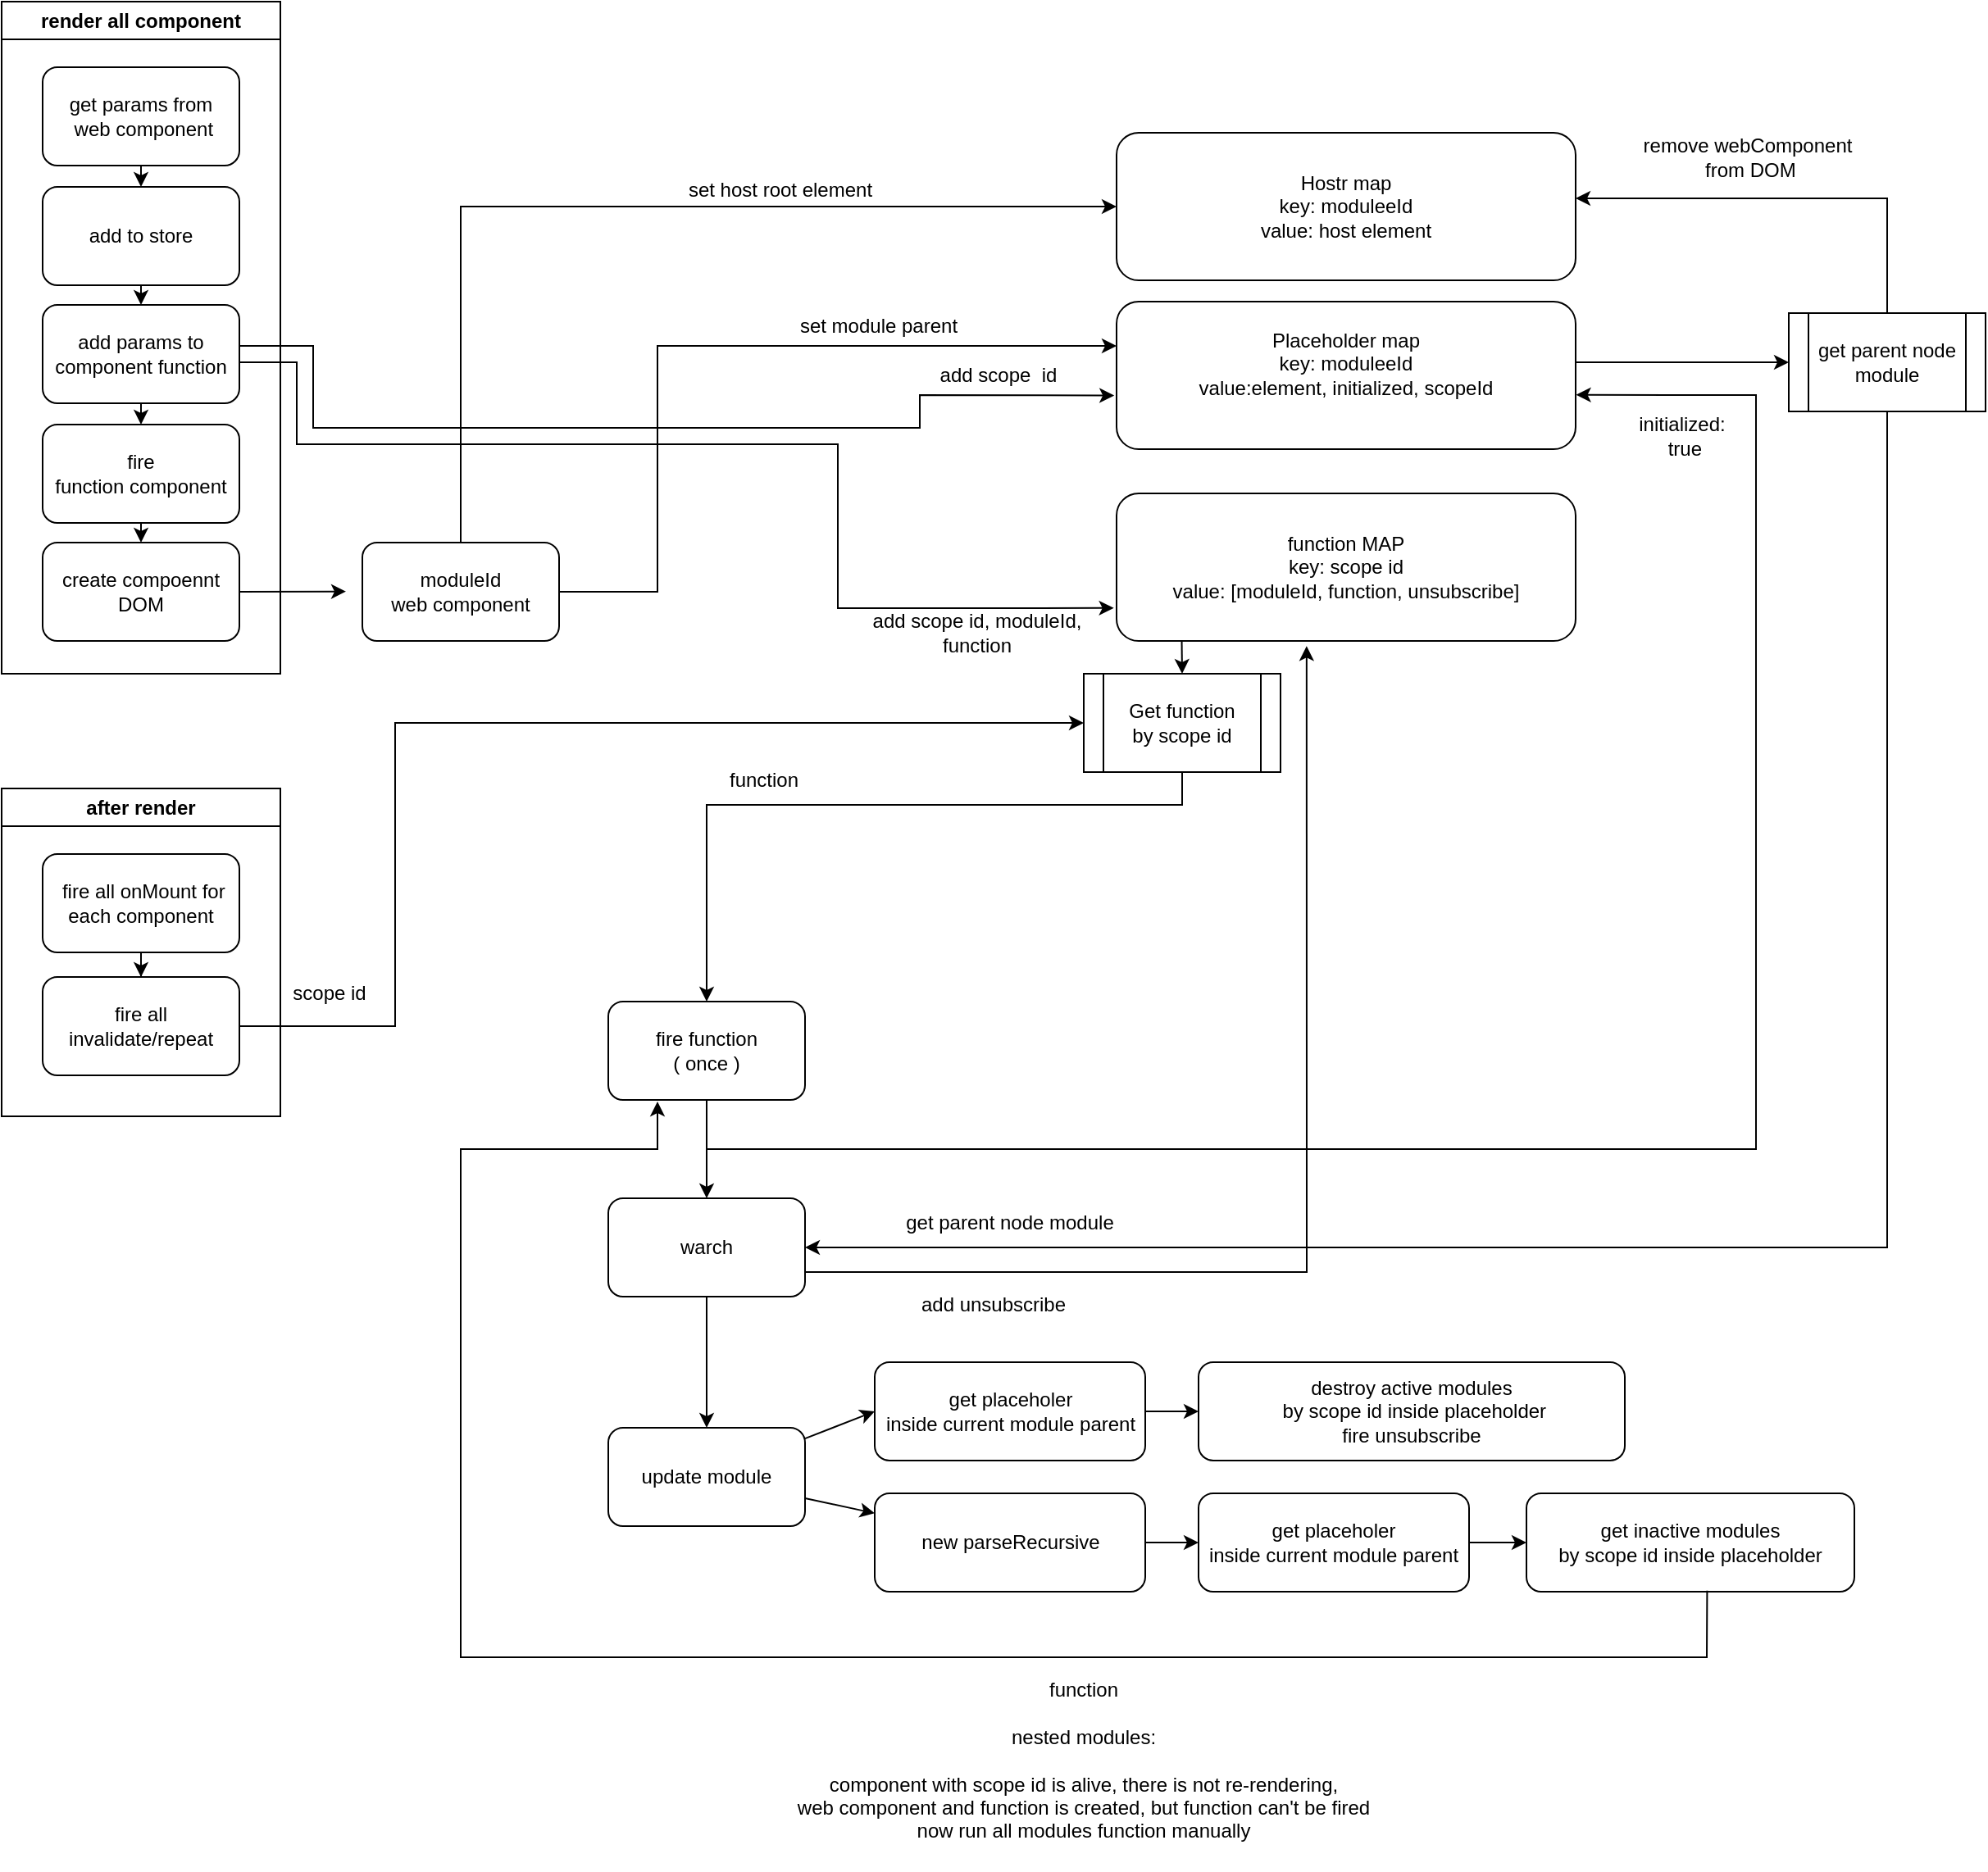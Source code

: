 <mxfile version="24.8.9">
  <diagram name="Pagina-1" id="qH400VaUI28IaRw0yufV">
    <mxGraphModel dx="1912" dy="2220" grid="1" gridSize="10" guides="1" tooltips="1" connect="1" arrows="1" fold="1" page="1" pageScale="1" pageWidth="827" pageHeight="1169" math="0" shadow="0">
      <root>
        <mxCell id="0" />
        <mxCell id="1" parent="0" />
        <mxCell id="IxUysssnscQLBJLIEWpD-43" style="edgeStyle=none;rounded=0;orthogonalLoop=1;jettySize=auto;html=1;exitX=1;exitY=0.5;exitDx=0;exitDy=0;" parent="1" source="IxUysssnscQLBJLIEWpD-3" edge="1">
          <mxGeometry relative="1" as="geometry">
            <mxPoint x="210" y="-770.167" as="targetPoint" />
          </mxGeometry>
        </mxCell>
        <mxCell id="IxUysssnscQLBJLIEWpD-42" style="edgeStyle=none;rounded=0;orthogonalLoop=1;jettySize=auto;html=1;exitX=1;exitY=0.5;exitDx=0;exitDy=0;entryX=0;entryY=0.5;entryDx=0;entryDy=0;" parent="1" source="IxUysssnscQLBJLIEWpD-5" target="dWdVMy-THKyydWac4GnX-4" edge="1">
          <mxGeometry relative="1" as="geometry">
            <mxPoint x="240" y="-490" as="targetPoint" />
            <Array as="points">
              <mxPoint x="240" y="-505" />
              <mxPoint x="240" y="-690" />
            </Array>
          </mxGeometry>
        </mxCell>
        <mxCell id="i5CTjV9p0DS1qUQOG7ZD-12" style="edgeStyle=orthogonalEdgeStyle;rounded=0;orthogonalLoop=1;jettySize=auto;html=1;entryX=0;entryY=0.5;entryDx=0;entryDy=0;" edge="1" parent="1" source="IxUysssnscQLBJLIEWpD-27" target="i5CTjV9p0DS1qUQOG7ZD-6">
          <mxGeometry relative="1" as="geometry">
            <Array as="points">
              <mxPoint x="990" y="-910" />
              <mxPoint x="990" y="-910" />
            </Array>
          </mxGeometry>
        </mxCell>
        <mxCell id="IxUysssnscQLBJLIEWpD-27" value="Placeholder map&lt;br&gt;key: moduleeId&lt;br&gt;&lt;div&gt;value:element,&amp;nbsp;&lt;span style=&quot;background-color: initial;&quot;&gt;initialized,&amp;nbsp;&lt;/span&gt;&lt;span style=&quot;background-color: initial;&quot;&gt;scopeId&lt;/span&gt;&lt;/div&gt;&lt;div&gt;&amp;nbsp;&lt;/div&gt;" style="rounded=1;whiteSpace=wrap;html=1;" parent="1" vertex="1">
          <mxGeometry x="680" y="-947" width="280" height="90" as="geometry" />
        </mxCell>
        <mxCell id="IxUysssnscQLBJLIEWpD-28" value="function MAP&lt;div&gt;key: scope id&lt;br&gt;&lt;div&gt;value: [moduleId, function, unsubscribe]&lt;/div&gt;&lt;/div&gt;" style="rounded=1;whiteSpace=wrap;html=1;" parent="1" vertex="1">
          <mxGeometry x="680" y="-830" width="280" height="90" as="geometry" />
        </mxCell>
        <mxCell id="i5CTjV9p0DS1qUQOG7ZD-2" style="edgeStyle=orthogonalEdgeStyle;rounded=0;orthogonalLoop=1;jettySize=auto;html=1;entryX=0;entryY=0.5;entryDx=0;entryDy=0;" edge="1" parent="1" source="IxUysssnscQLBJLIEWpD-30" target="i5CTjV9p0DS1qUQOG7ZD-1">
          <mxGeometry relative="1" as="geometry">
            <Array as="points">
              <mxPoint x="280" y="-1005" />
            </Array>
          </mxGeometry>
        </mxCell>
        <mxCell id="IxUysssnscQLBJLIEWpD-30" value="&lt;div&gt;moduleId&lt;/div&gt;&lt;div&gt;web component&lt;/div&gt;" style="rounded=1;whiteSpace=wrap;html=1;" parent="1" vertex="1">
          <mxGeometry x="220" y="-800" width="120" height="60" as="geometry" />
        </mxCell>
        <mxCell id="IxUysssnscQLBJLIEWpD-33" value="" style="endArrow=classic;html=1;rounded=0;exitX=1;exitY=0.5;exitDx=0;exitDy=0;" parent="1" source="IxUysssnscQLBJLIEWpD-30" edge="1">
          <mxGeometry width="50" height="50" relative="1" as="geometry">
            <mxPoint x="460" y="-820" as="sourcePoint" />
            <mxPoint x="680" y="-920" as="targetPoint" />
            <Array as="points">
              <mxPoint x="400" y="-770" />
              <mxPoint x="400" y="-920" />
            </Array>
          </mxGeometry>
        </mxCell>
        <mxCell id="IxUysssnscQLBJLIEWpD-34" value="set module parent" style="text;html=1;align=center;verticalAlign=middle;whiteSpace=wrap;rounded=0;" parent="1" vertex="1">
          <mxGeometry x="460" y="-947" width="150" height="30" as="geometry" />
        </mxCell>
        <mxCell id="IxUysssnscQLBJLIEWpD-36" value="" style="endArrow=classic;html=1;rounded=0;exitX=1;exitY=0.417;exitDx=0;exitDy=0;exitPerimeter=0;entryX=0.974;entryY=0.908;entryDx=0;entryDy=0;entryPerimeter=0;" parent="1" source="IxUysssnscQLBJLIEWpD-1" edge="1" target="IxUysssnscQLBJLIEWpD-37">
          <mxGeometry width="50" height="50" relative="1" as="geometry">
            <mxPoint x="190" y="-920" as="sourcePoint" />
            <mxPoint x="670" y="-890" as="targetPoint" />
            <Array as="points">
              <mxPoint x="190" y="-920" />
              <mxPoint x="190" y="-870" />
              <mxPoint x="560" y="-870" />
              <mxPoint x="560" y="-890" />
            </Array>
          </mxGeometry>
        </mxCell>
        <mxCell id="IxUysssnscQLBJLIEWpD-37" value="add scope&amp;nbsp; id" style="text;html=1;align=center;verticalAlign=middle;whiteSpace=wrap;rounded=0;" parent="1" vertex="1">
          <mxGeometry x="532.5" y="-917" width="150" height="30" as="geometry" />
        </mxCell>
        <mxCell id="IxUysssnscQLBJLIEWpD-39" value="" style="endArrow=classic;html=1;rounded=0;exitX=0.998;exitY=0.583;exitDx=0;exitDy=0;exitPerimeter=0;entryX=-0.006;entryY=0.777;entryDx=0;entryDy=0;entryPerimeter=0;" parent="1" source="IxUysssnscQLBJLIEWpD-1" edge="1" target="IxUysssnscQLBJLIEWpD-28">
          <mxGeometry width="50" height="50" relative="1" as="geometry">
            <mxPoint x="160" y="-910" as="sourcePoint" />
            <mxPoint x="670" y="-760" as="targetPoint" />
            <Array as="points">
              <mxPoint x="180" y="-910" />
              <mxPoint x="180" y="-860" />
              <mxPoint x="510" y="-860" />
              <mxPoint x="510" y="-760" />
            </Array>
          </mxGeometry>
        </mxCell>
        <mxCell id="IxUysssnscQLBJLIEWpD-40" value="add scope id, moduleId, function" style="text;html=1;align=center;verticalAlign=middle;whiteSpace=wrap;rounded=0;" parent="1" vertex="1">
          <mxGeometry x="520" y="-760" width="150" height="30" as="geometry" />
        </mxCell>
        <mxCell id="IxUysssnscQLBJLIEWpD-44" value="scope id" style="text;html=1;align=center;verticalAlign=middle;whiteSpace=wrap;rounded=0;" parent="1" vertex="1">
          <mxGeometry x="170" y="-540" width="60" height="30" as="geometry" />
        </mxCell>
        <mxCell id="IxUysssnscQLBJLIEWpD-48" value="function" style="text;html=1;align=center;verticalAlign=middle;whiteSpace=wrap;rounded=0;" parent="1" vertex="1">
          <mxGeometry x="390" y="-670" width="150" height="30" as="geometry" />
        </mxCell>
        <mxCell id="IxUysssnscQLBJLIEWpD-61" style="edgeStyle=none;rounded=0;orthogonalLoop=1;jettySize=auto;html=1;exitX=0.5;exitY=1;exitDx=0;exitDy=0;entryX=0.5;entryY=0;entryDx=0;entryDy=0;" parent="1" source="IxUysssnscQLBJLIEWpD-50" target="IxUysssnscQLBJLIEWpD-60" edge="1">
          <mxGeometry relative="1" as="geometry" />
        </mxCell>
        <mxCell id="IxUysssnscQLBJLIEWpD-50" value="fire function&lt;div&gt;( once )&lt;/div&gt;" style="rounded=1;whiteSpace=wrap;html=1;" parent="1" vertex="1">
          <mxGeometry x="370" y="-520" width="120" height="60" as="geometry" />
        </mxCell>
        <mxCell id="IxUysssnscQLBJLIEWpD-54" value="" style="endArrow=classic;html=1;rounded=0;entryX=1.001;entryY=0.632;entryDx=0;entryDy=0;entryPerimeter=0;" parent="1" edge="1" target="IxUysssnscQLBJLIEWpD-27">
          <mxGeometry width="50" height="50" relative="1" as="geometry">
            <mxPoint x="430" y="-430" as="sourcePoint" />
            <mxPoint x="970" y="-890" as="targetPoint" />
            <Array as="points">
              <mxPoint x="720" y="-430" />
              <mxPoint x="1070" y="-430" />
              <mxPoint x="1070" y="-890" />
            </Array>
          </mxGeometry>
        </mxCell>
        <mxCell id="IxUysssnscQLBJLIEWpD-55" value="initialized:&lt;div&gt;&amp;nbsp;true&lt;/div&gt;" style="text;html=1;align=center;verticalAlign=middle;whiteSpace=wrap;rounded=0;" parent="1" vertex="1">
          <mxGeometry x="950" y="-880" width="150" height="30" as="geometry" />
        </mxCell>
        <mxCell id="IxUysssnscQLBJLIEWpD-56" value="" style="endArrow=classic;html=1;rounded=0;entryX=0.414;entryY=1.035;entryDx=0;entryDy=0;entryPerimeter=0;exitX=1;exitY=0.75;exitDx=0;exitDy=0;" parent="1" source="IxUysssnscQLBJLIEWpD-60" target="IxUysssnscQLBJLIEWpD-28" edge="1">
          <mxGeometry width="50" height="50" relative="1" as="geometry">
            <mxPoint x="570" y="-750" as="sourcePoint" />
            <mxPoint x="620" y="-800" as="targetPoint" />
            <Array as="points">
              <mxPoint x="796" y="-355" />
            </Array>
          </mxGeometry>
        </mxCell>
        <mxCell id="IxUysssnscQLBJLIEWpD-57" value="add unsubscribe" style="text;html=1;align=center;verticalAlign=middle;whiteSpace=wrap;rounded=0;" parent="1" vertex="1">
          <mxGeometry x="530" y="-350" width="150" height="30" as="geometry" />
        </mxCell>
        <mxCell id="IxUysssnscQLBJLIEWpD-62" style="edgeStyle=none;rounded=0;orthogonalLoop=1;jettySize=auto;html=1;entryX=0.5;entryY=0;entryDx=0;entryDy=0;" parent="1" source="IxUysssnscQLBJLIEWpD-60" target="IxUysssnscQLBJLIEWpD-67" edge="1">
          <mxGeometry relative="1" as="geometry">
            <mxPoint x="430" y="-290" as="targetPoint" />
          </mxGeometry>
        </mxCell>
        <mxCell id="IxUysssnscQLBJLIEWpD-60" value="warch" style="rounded=1;whiteSpace=wrap;html=1;" parent="1" vertex="1">
          <mxGeometry x="370" y="-400" width="120" height="60" as="geometry" />
        </mxCell>
        <mxCell id="IxUysssnscQLBJLIEWpD-63" value="" style="endArrow=classic;html=1;rounded=0;entryX=1;entryY=0.5;entryDx=0;entryDy=0;exitX=0.5;exitY=1;exitDx=0;exitDy=0;" parent="1" source="i5CTjV9p0DS1qUQOG7ZD-6" target="IxUysssnscQLBJLIEWpD-60" edge="1">
          <mxGeometry width="50" height="50" relative="1" as="geometry">
            <mxPoint x="630" y="-630" as="sourcePoint" />
            <mxPoint x="680" y="-680" as="targetPoint" />
            <Array as="points">
              <mxPoint x="1150" y="-780" />
              <mxPoint x="1150" y="-370" />
            </Array>
          </mxGeometry>
        </mxCell>
        <mxCell id="IxUysssnscQLBJLIEWpD-89" style="edgeStyle=none;rounded=0;orthogonalLoop=1;jettySize=auto;html=1;entryX=0;entryY=0.5;entryDx=0;entryDy=0;" parent="1" source="IxUysssnscQLBJLIEWpD-67" target="IxUysssnscQLBJLIEWpD-86" edge="1">
          <mxGeometry relative="1" as="geometry" />
        </mxCell>
        <mxCell id="IxUysssnscQLBJLIEWpD-108" style="edgeStyle=none;rounded=0;orthogonalLoop=1;jettySize=auto;html=1;" parent="1" source="IxUysssnscQLBJLIEWpD-67" target="IxUysssnscQLBJLIEWpD-106" edge="1">
          <mxGeometry relative="1" as="geometry" />
        </mxCell>
        <mxCell id="IxUysssnscQLBJLIEWpD-67" value="&lt;div&gt;update module&lt;/div&gt;" style="rounded=1;whiteSpace=wrap;html=1;" parent="1" vertex="1">
          <mxGeometry x="370" y="-260" width="120" height="60" as="geometry" />
        </mxCell>
        <mxCell id="IxUysssnscQLBJLIEWpD-69" value="get parent node module" style="text;html=1;align=center;verticalAlign=middle;whiteSpace=wrap;rounded=0;" parent="1" vertex="1">
          <mxGeometry x="520" y="-400" width="190" height="30" as="geometry" />
        </mxCell>
        <mxCell id="IxUysssnscQLBJLIEWpD-88" style="edgeStyle=none;rounded=0;orthogonalLoop=1;jettySize=auto;html=1;entryX=0;entryY=0.5;entryDx=0;entryDy=0;" parent="1" source="IxUysssnscQLBJLIEWpD-86" target="IxUysssnscQLBJLIEWpD-87" edge="1">
          <mxGeometry relative="1" as="geometry" />
        </mxCell>
        <mxCell id="IxUysssnscQLBJLIEWpD-86" value="&lt;div&gt;get placeholer&lt;/div&gt;&lt;div&gt;inside current&amp;nbsp;&lt;span style=&quot;background-color: initial;&quot;&gt;module parent&lt;/span&gt;&lt;/div&gt;" style="rounded=1;whiteSpace=wrap;html=1;" parent="1" vertex="1">
          <mxGeometry x="532.5" y="-300" width="165" height="60" as="geometry" />
        </mxCell>
        <mxCell id="IxUysssnscQLBJLIEWpD-87" value="&lt;div&gt;destroy active modules&lt;/div&gt;&lt;div&gt;&amp;nbsp;&lt;span style=&quot;background-color: initial;&quot;&gt;by scope id inside placeholder&lt;/span&gt;&lt;/div&gt;&lt;div&gt;fire unsubscribe&lt;/div&gt;" style="rounded=1;whiteSpace=wrap;html=1;" parent="1" vertex="1">
          <mxGeometry x="730" y="-300" width="260" height="60" as="geometry" />
        </mxCell>
        <mxCell id="IxUysssnscQLBJLIEWpD-90" value="&lt;div&gt;get inactive modules&lt;/div&gt;&lt;div&gt;by scope id inside placeholder&lt;/div&gt;" style="rounded=1;whiteSpace=wrap;html=1;" parent="1" vertex="1">
          <mxGeometry x="930" y="-220" width="200" height="60" as="geometry" />
        </mxCell>
        <mxCell id="IxUysssnscQLBJLIEWpD-109" style="edgeStyle=none;rounded=0;orthogonalLoop=1;jettySize=auto;html=1;entryX=0;entryY=0.5;entryDx=0;entryDy=0;" parent="1" source="IxUysssnscQLBJLIEWpD-106" target="IxUysssnscQLBJLIEWpD-107" edge="1">
          <mxGeometry relative="1" as="geometry" />
        </mxCell>
        <mxCell id="IxUysssnscQLBJLIEWpD-106" value="&lt;div&gt;new parseRecursive&lt;/div&gt;" style="rounded=1;whiteSpace=wrap;html=1;" parent="1" vertex="1">
          <mxGeometry x="532.5" y="-220" width="165" height="60" as="geometry" />
        </mxCell>
        <mxCell id="IxUysssnscQLBJLIEWpD-110" style="edgeStyle=none;rounded=0;orthogonalLoop=1;jettySize=auto;html=1;entryX=0;entryY=0.5;entryDx=0;entryDy=0;" parent="1" source="IxUysssnscQLBJLIEWpD-107" target="IxUysssnscQLBJLIEWpD-90" edge="1">
          <mxGeometry relative="1" as="geometry" />
        </mxCell>
        <mxCell id="IxUysssnscQLBJLIEWpD-107" value="&lt;div&gt;get placeholer&lt;/div&gt;&lt;div&gt;inside current&amp;nbsp;&lt;span style=&quot;background-color: initial;&quot;&gt;module parent&lt;/span&gt;&lt;/div&gt;" style="rounded=1;whiteSpace=wrap;html=1;" parent="1" vertex="1">
          <mxGeometry x="730" y="-220" width="165" height="60" as="geometry" />
        </mxCell>
        <mxCell id="IxUysssnscQLBJLIEWpD-112" value="function&lt;div&gt;&lt;br&gt;&lt;div&gt;nested modules:&lt;/div&gt;&lt;div&gt;&lt;br&gt;&lt;div&gt;&lt;div&gt;&amp;nbsp;component with scope id is alive, there is not re-rendering,&amp;nbsp;&lt;/div&gt;&lt;div&gt;web component and function is created, but function can&#39;t be fired&lt;br&gt;now run all modules function manually&lt;br&gt;&amp;nbsp;&lt;/div&gt;&lt;/div&gt;&lt;/div&gt;&lt;/div&gt;" style="text;html=1;align=center;verticalAlign=middle;whiteSpace=wrap;rounded=0;" parent="1" vertex="1">
          <mxGeometry x="290" y="-110" width="740" height="120" as="geometry" />
        </mxCell>
        <mxCell id="dWdVMy-THKyydWac4GnX-4" value="Get function&lt;div&gt;by scope id&lt;/div&gt;" style="shape=process;whiteSpace=wrap;html=1;backgroundOutline=1;" parent="1" vertex="1">
          <mxGeometry x="660" y="-720" width="120" height="60" as="geometry" />
        </mxCell>
        <mxCell id="dWdVMy-THKyydWac4GnX-5" value="" style="endArrow=classic;html=1;rounded=0;entryX=0.5;entryY=0;entryDx=0;entryDy=0;" parent="1" target="IxUysssnscQLBJLIEWpD-50" edge="1">
          <mxGeometry width="50" height="50" relative="1" as="geometry">
            <mxPoint x="720" y="-660" as="sourcePoint" />
            <mxPoint x="430" y="-520" as="targetPoint" />
            <Array as="points">
              <mxPoint x="720" y="-640" />
              <mxPoint x="430" y="-640" />
            </Array>
          </mxGeometry>
        </mxCell>
        <mxCell id="dWdVMy-THKyydWac4GnX-6" style="edgeStyle=none;rounded=0;orthogonalLoop=1;jettySize=auto;html=1;exitX=0.142;exitY=0.999;exitDx=0;exitDy=0;exitPerimeter=0;entryX=0.5;entryY=0;entryDx=0;entryDy=0;" parent="1" source="IxUysssnscQLBJLIEWpD-28" target="dWdVMy-THKyydWac4GnX-4" edge="1">
          <mxGeometry relative="1" as="geometry">
            <mxPoint x="730" y="-730" as="targetPoint" />
          </mxGeometry>
        </mxCell>
        <mxCell id="_sOrj1Fw5yMyfvxcM9cj-2" value="" style="endArrow=classic;html=1;rounded=0;exitX=0.551;exitY=0.989;exitDx=0;exitDy=0;exitPerimeter=0;" parent="1" source="IxUysssnscQLBJLIEWpD-90" edge="1">
          <mxGeometry width="50" height="50" relative="1" as="geometry">
            <mxPoint x="1040" y="-161" as="sourcePoint" />
            <mxPoint x="400" y="-459" as="targetPoint" />
            <Array as="points">
              <mxPoint x="1040" y="-120" />
              <mxPoint x="280" y="-120" />
              <mxPoint x="280" y="-430" />
              <mxPoint x="400" y="-430" />
            </Array>
          </mxGeometry>
        </mxCell>
        <mxCell id="_sOrj1Fw5yMyfvxcM9cj-3" value="render all component" style="swimlane;whiteSpace=wrap;html=1;startSize=23;" parent="1" vertex="1">
          <mxGeometry y="-1130" width="170" height="410" as="geometry" />
        </mxCell>
        <mxCell id="IxUysssnscQLBJLIEWpD-15" value="get params from&lt;div&gt;&amp;nbsp;web component&lt;/div&gt;" style="rounded=1;whiteSpace=wrap;html=1;" parent="_sOrj1Fw5yMyfvxcM9cj-3" vertex="1">
          <mxGeometry x="25" y="40" width="120" height="60" as="geometry" />
        </mxCell>
        <mxCell id="IxUysssnscQLBJLIEWpD-9" value="add to store" style="rounded=1;whiteSpace=wrap;html=1;" parent="_sOrj1Fw5yMyfvxcM9cj-3" vertex="1">
          <mxGeometry x="25" y="113" width="120" height="60" as="geometry" />
        </mxCell>
        <mxCell id="IxUysssnscQLBJLIEWpD-1" value="add params to component function" style="rounded=1;whiteSpace=wrap;html=1;" parent="_sOrj1Fw5yMyfvxcM9cj-3" vertex="1">
          <mxGeometry x="25" y="185" width="120" height="60" as="geometry" />
        </mxCell>
        <mxCell id="IxUysssnscQLBJLIEWpD-2" value="fire&lt;div&gt;function component&lt;/div&gt;" style="rounded=1;whiteSpace=wrap;html=1;" parent="_sOrj1Fw5yMyfvxcM9cj-3" vertex="1">
          <mxGeometry x="25" y="258" width="120" height="60" as="geometry" />
        </mxCell>
        <mxCell id="IxUysssnscQLBJLIEWpD-74" value="" style="edgeStyle=none;rounded=0;orthogonalLoop=1;jettySize=auto;html=1;" parent="_sOrj1Fw5yMyfvxcM9cj-3" source="IxUysssnscQLBJLIEWpD-15" target="IxUysssnscQLBJLIEWpD-9" edge="1">
          <mxGeometry relative="1" as="geometry" />
        </mxCell>
        <mxCell id="IxUysssnscQLBJLIEWpD-76" style="edgeStyle=none;rounded=0;orthogonalLoop=1;jettySize=auto;html=1;exitX=0.5;exitY=1;exitDx=0;exitDy=0;entryX=0.5;entryY=0;entryDx=0;entryDy=0;" parent="_sOrj1Fw5yMyfvxcM9cj-3" source="IxUysssnscQLBJLIEWpD-9" target="IxUysssnscQLBJLIEWpD-1" edge="1">
          <mxGeometry relative="1" as="geometry" />
        </mxCell>
        <mxCell id="IxUysssnscQLBJLIEWpD-77" style="edgeStyle=none;rounded=0;orthogonalLoop=1;jettySize=auto;html=1;exitX=0.5;exitY=1;exitDx=0;exitDy=0;entryX=0.5;entryY=0;entryDx=0;entryDy=0;" parent="_sOrj1Fw5yMyfvxcM9cj-3" source="IxUysssnscQLBJLIEWpD-1" target="IxUysssnscQLBJLIEWpD-2" edge="1">
          <mxGeometry relative="1" as="geometry" />
        </mxCell>
        <mxCell id="IxUysssnscQLBJLIEWpD-3" value="create compoennt DOM" style="rounded=1;whiteSpace=wrap;html=1;" parent="_sOrj1Fw5yMyfvxcM9cj-3" vertex="1">
          <mxGeometry x="25" y="330" width="120" height="60" as="geometry" />
        </mxCell>
        <mxCell id="IxUysssnscQLBJLIEWpD-78" style="edgeStyle=none;rounded=0;orthogonalLoop=1;jettySize=auto;html=1;entryX=0.5;entryY=0;entryDx=0;entryDy=0;" parent="_sOrj1Fw5yMyfvxcM9cj-3" source="IxUysssnscQLBJLIEWpD-2" target="IxUysssnscQLBJLIEWpD-3" edge="1">
          <mxGeometry relative="1" as="geometry" />
        </mxCell>
        <mxCell id="_sOrj1Fw5yMyfvxcM9cj-5" value="after render" style="swimlane;whiteSpace=wrap;html=1;" parent="1" vertex="1">
          <mxGeometry y="-650" width="170" height="200" as="geometry" />
        </mxCell>
        <mxCell id="_sOrj1Fw5yMyfvxcM9cj-6" style="edgeStyle=orthogonalEdgeStyle;rounded=0;orthogonalLoop=1;jettySize=auto;html=1;" parent="_sOrj1Fw5yMyfvxcM9cj-5" source="IxUysssnscQLBJLIEWpD-113" target="IxUysssnscQLBJLIEWpD-5" edge="1">
          <mxGeometry relative="1" as="geometry" />
        </mxCell>
        <mxCell id="IxUysssnscQLBJLIEWpD-113" value="&amp;nbsp;fire all onMount for each component" style="rounded=1;whiteSpace=wrap;html=1;" parent="_sOrj1Fw5yMyfvxcM9cj-5" vertex="1">
          <mxGeometry x="25" y="40" width="120" height="60" as="geometry" />
        </mxCell>
        <mxCell id="IxUysssnscQLBJLIEWpD-5" value="fire all invalidate/repeat" style="rounded=1;whiteSpace=wrap;html=1;" parent="_sOrj1Fw5yMyfvxcM9cj-5" vertex="1">
          <mxGeometry x="25" y="115" width="120" height="60" as="geometry" />
        </mxCell>
        <mxCell id="i5CTjV9p0DS1qUQOG7ZD-1" value="Hostr map&lt;br&gt;key: moduleeId&lt;br&gt;&lt;div&gt;value: host element&lt;br&gt;&lt;/div&gt;" style="rounded=1;whiteSpace=wrap;html=1;" vertex="1" parent="1">
          <mxGeometry x="680" y="-1050" width="280" height="90" as="geometry" />
        </mxCell>
        <mxCell id="i5CTjV9p0DS1qUQOG7ZD-3" value="set host root element" style="text;html=1;align=center;verticalAlign=middle;whiteSpace=wrap;rounded=0;" vertex="1" parent="1">
          <mxGeometry x="400" y="-1030" width="150" height="30" as="geometry" />
        </mxCell>
        <mxCell id="i5CTjV9p0DS1qUQOG7ZD-10" style="edgeStyle=orthogonalEdgeStyle;rounded=0;orthogonalLoop=1;jettySize=auto;html=1;" edge="1" parent="1" source="i5CTjV9p0DS1qUQOG7ZD-6" target="i5CTjV9p0DS1qUQOG7ZD-1">
          <mxGeometry relative="1" as="geometry">
            <Array as="points">
              <mxPoint x="1150" y="-1010" />
            </Array>
          </mxGeometry>
        </mxCell>
        <mxCell id="i5CTjV9p0DS1qUQOG7ZD-6" value="get parent node module" style="shape=process;whiteSpace=wrap;html=1;backgroundOutline=1;" vertex="1" parent="1">
          <mxGeometry x="1090" y="-940" width="120" height="60" as="geometry" />
        </mxCell>
        <mxCell id="i5CTjV9p0DS1qUQOG7ZD-11" value="remove webComponent&lt;div&gt;&amp;nbsp;from DOM&lt;/div&gt;" style="text;html=1;align=center;verticalAlign=middle;whiteSpace=wrap;rounded=0;" vertex="1" parent="1">
          <mxGeometry x="970" y="-1050" width="190" height="30" as="geometry" />
        </mxCell>
      </root>
    </mxGraphModel>
  </diagram>
</mxfile>
